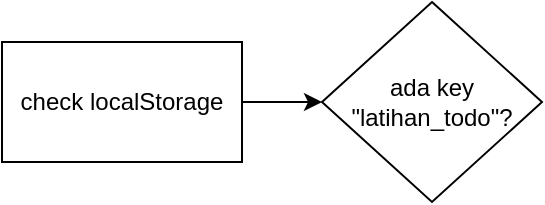 <mxfile>
    <diagram id="8KwcNx67cVKLDBu19Ss3" name="Page-1">
        <mxGraphModel dx="750" dy="567" grid="1" gridSize="10" guides="1" tooltips="1" connect="1" arrows="1" fold="1" page="1" pageScale="1" pageWidth="850" pageHeight="1100" math="0" shadow="0">
            <root>
                <mxCell id="0"/>
                <mxCell id="1" parent="0"/>
                <mxCell id="6" style="edgeStyle=none;html=1;entryX=0;entryY=0.5;entryDx=0;entryDy=0;" edge="1" parent="1" source="2" target="5">
                    <mxGeometry relative="1" as="geometry"/>
                </mxCell>
                <mxCell id="2" value="check localStorage" style="rounded=0;whiteSpace=wrap;html=1;" vertex="1" parent="1">
                    <mxGeometry x="100" y="160" width="120" height="60" as="geometry"/>
                </mxCell>
                <mxCell id="5" value="ada key &quot;latihan_todo&quot;?" style="rhombus;whiteSpace=wrap;html=1;" vertex="1" parent="1">
                    <mxGeometry x="260" y="140" width="110" height="100" as="geometry"/>
                </mxCell>
            </root>
        </mxGraphModel>
    </diagram>
</mxfile>